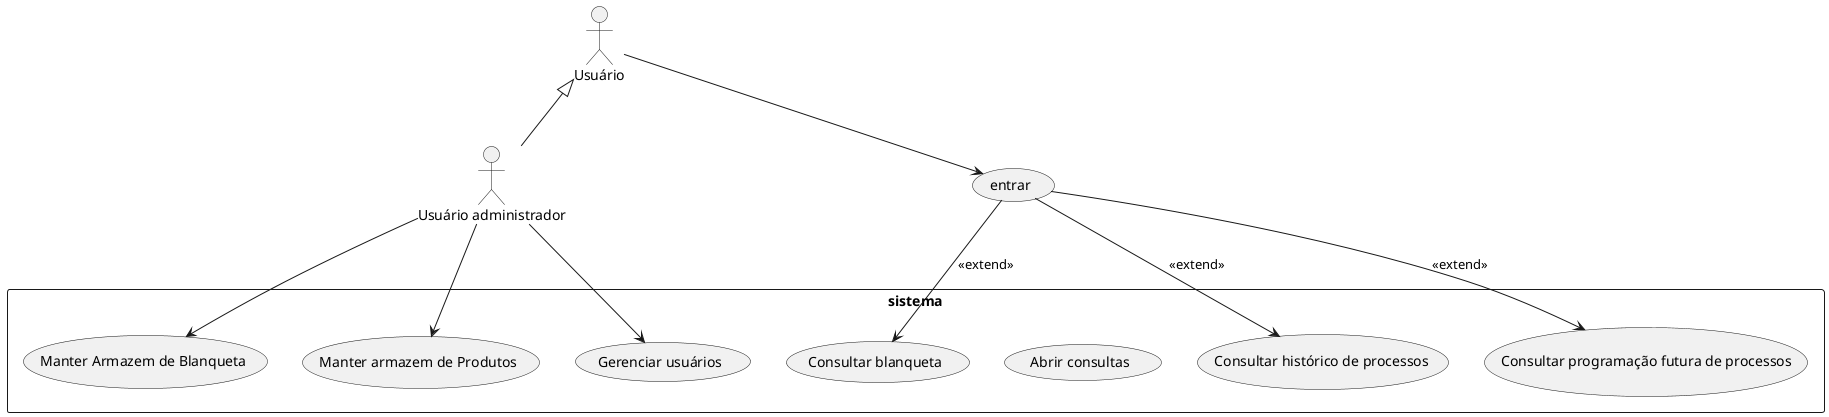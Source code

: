 @startuml
:Usuário:
:Usuário administrador: as admin

usecase (entrar) as UC1
rectangle sistema{
    usecase (Consultar blanqueta) as UC2
    usecase (Manter Armazem de Blanqueta) as UC3
    usecase (Abrir consultas) as UC8
    usecase (Consultar histórico de processos) as UC4
    usecase (Consultar programação futura de processos) as UC7
    usecase (Manter armazem de Produtos) as UC5
    usecase (Gerenciar usuários) as UC6
}

admin -up-|> Usuário
Usuário --> UC1

UC1 -->UC4 : <<extend>>
UC1 -->UC2 : <<extend>>
UC1 -->UC7 : <<extend>>
admin --> UC3
admin --> UC5
admin --> UC6
@enduml